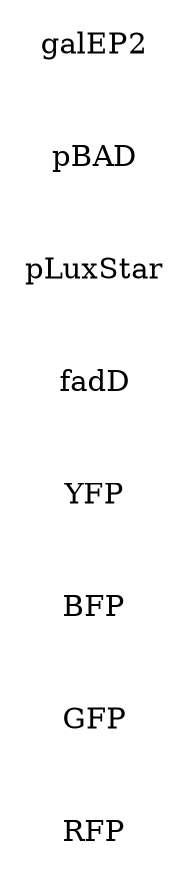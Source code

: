 #GRAPHVIZ_OUTPUT 
digraph{ 
rankdir=LR; 
splines=ortho; 
RFP[shape=none,label="RFP"]; 
GFP[shape=none,label="GFP"]; 
BFP[shape=none,label="BFP"]; 
YFP[shape=none,label="YFP"]; 
fadD[shape=none,label="fadD"]; 
pLuxStar[shape=none,label="pLuxStar"]; 
pBAD[shape=none,label="pBAD"]; 
galEP2[shape=none,label="galEP2"]; #B2_BM3R1[fixedsize=true,height=1.0,width=1.0,label="",shape=n^one,image="job_1710841763079_A000_B2_BM3R1_gate.png"]; 
} 
